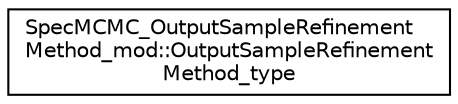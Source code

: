 digraph "Graphical Class Hierarchy"
{
 // LATEX_PDF_SIZE
  edge [fontname="Helvetica",fontsize="10",labelfontname="Helvetica",labelfontsize="10"];
  node [fontname="Helvetica",fontsize="10",shape=record];
  rankdir="LR";
  Node0 [label="SpecMCMC_OutputSampleRefinement\lMethod_mod::OutputSampleRefinement\lMethod_type",height=0.2,width=0.4,color="black", fillcolor="white", style="filled",URL="$structSpecMCMC__OutputSampleRefinementMethod__mod_1_1OutputSampleRefinementMethod__type.html",tooltip=" "];
}
